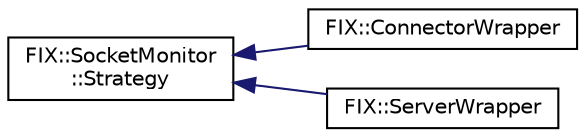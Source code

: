 digraph "Graphical Class Hierarchy"
{
  edge [fontname="Helvetica",fontsize="10",labelfontname="Helvetica",labelfontsize="10"];
  node [fontname="Helvetica",fontsize="10",shape=record];
  rankdir="LR";
  Node0 [label="FIX::SocketMonitor\l::Strategy",height=0.2,width=0.4,color="black", fillcolor="white", style="filled",URL="$class_f_i_x_1_1_socket_monitor_1_1_strategy.html"];
  Node0 -> Node1 [dir="back",color="midnightblue",fontsize="10",style="solid",fontname="Helvetica"];
  Node1 [label="FIX::ConnectorWrapper",height=0.2,width=0.4,color="black", fillcolor="white", style="filled",URL="$class_f_i_x_1_1_connector_wrapper.html",tooltip="Handles events from SocketMonitor for client connections. "];
  Node0 -> Node2 [dir="back",color="midnightblue",fontsize="10",style="solid",fontname="Helvetica"];
  Node2 [label="FIX::ServerWrapper",height=0.2,width=0.4,color="black", fillcolor="white", style="filled",URL="$class_f_i_x_1_1_server_wrapper.html",tooltip="Handles events from SocketMonitor for server connections. "];
}
